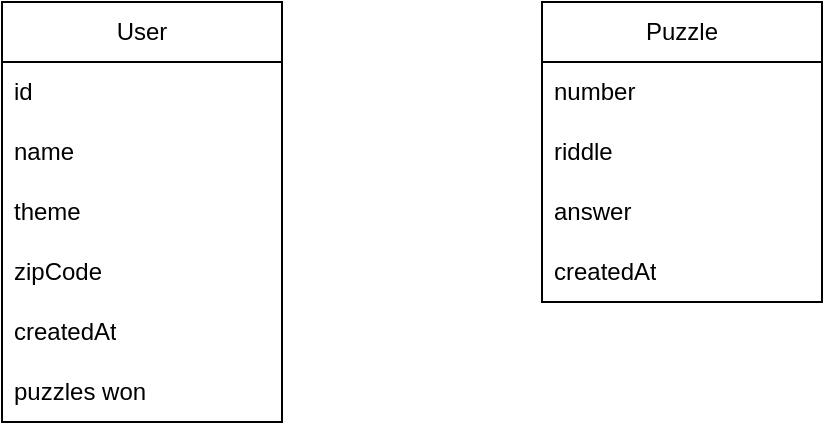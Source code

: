 <mxfile version="24.7.8">
  <diagram name="Page-1" id="5eGNZAKdhPNmn6Tm9SX4">
    <mxGraphModel dx="1114" dy="727" grid="1" gridSize="10" guides="1" tooltips="1" connect="1" arrows="1" fold="1" page="1" pageScale="1" pageWidth="850" pageHeight="1100" math="0" shadow="0">
      <root>
        <mxCell id="0" />
        <mxCell id="1" parent="0" />
        <mxCell id="myazIh6FmM76Xe0rePEH-2" value="User" style="swimlane;fontStyle=0;childLayout=stackLayout;horizontal=1;startSize=30;horizontalStack=0;resizeParent=1;resizeParentMax=0;resizeLast=0;collapsible=1;marginBottom=0;whiteSpace=wrap;html=1;" vertex="1" parent="1">
          <mxGeometry x="200" y="100" width="140" height="210" as="geometry" />
        </mxCell>
        <mxCell id="myazIh6FmM76Xe0rePEH-3" value="id" style="text;strokeColor=none;fillColor=none;align=left;verticalAlign=middle;spacingLeft=4;spacingRight=4;overflow=hidden;points=[[0,0.5],[1,0.5]];portConstraint=eastwest;rotatable=0;whiteSpace=wrap;html=1;" vertex="1" parent="myazIh6FmM76Xe0rePEH-2">
          <mxGeometry y="30" width="140" height="30" as="geometry" />
        </mxCell>
        <mxCell id="myazIh6FmM76Xe0rePEH-4" value="name" style="text;strokeColor=none;fillColor=none;align=left;verticalAlign=middle;spacingLeft=4;spacingRight=4;overflow=hidden;points=[[0,0.5],[1,0.5]];portConstraint=eastwest;rotatable=0;whiteSpace=wrap;html=1;" vertex="1" parent="myazIh6FmM76Xe0rePEH-2">
          <mxGeometry y="60" width="140" height="30" as="geometry" />
        </mxCell>
        <mxCell id="myazIh6FmM76Xe0rePEH-5" value="theme" style="text;strokeColor=none;fillColor=none;align=left;verticalAlign=middle;spacingLeft=4;spacingRight=4;overflow=hidden;points=[[0,0.5],[1,0.5]];portConstraint=eastwest;rotatable=0;whiteSpace=wrap;html=1;" vertex="1" parent="myazIh6FmM76Xe0rePEH-2">
          <mxGeometry y="90" width="140" height="30" as="geometry" />
        </mxCell>
        <mxCell id="myazIh6FmM76Xe0rePEH-6" value="zipCode" style="text;strokeColor=none;fillColor=none;align=left;verticalAlign=middle;spacingLeft=4;spacingRight=4;overflow=hidden;points=[[0,0.5],[1,0.5]];portConstraint=eastwest;rotatable=0;whiteSpace=wrap;html=1;" vertex="1" parent="myazIh6FmM76Xe0rePEH-2">
          <mxGeometry y="120" width="140" height="30" as="geometry" />
        </mxCell>
        <mxCell id="myazIh6FmM76Xe0rePEH-7" value="createdAt" style="text;strokeColor=none;fillColor=none;align=left;verticalAlign=middle;spacingLeft=4;spacingRight=4;overflow=hidden;points=[[0,0.5],[1,0.5]];portConstraint=eastwest;rotatable=0;whiteSpace=wrap;html=1;" vertex="1" parent="myazIh6FmM76Xe0rePEH-2">
          <mxGeometry y="150" width="140" height="30" as="geometry" />
        </mxCell>
        <mxCell id="myazIh6FmM76Xe0rePEH-8" value="puzzles won" style="text;strokeColor=none;fillColor=none;align=left;verticalAlign=middle;spacingLeft=4;spacingRight=4;overflow=hidden;points=[[0,0.5],[1,0.5]];portConstraint=eastwest;rotatable=0;whiteSpace=wrap;html=1;" vertex="1" parent="myazIh6FmM76Xe0rePEH-2">
          <mxGeometry y="180" width="140" height="30" as="geometry" />
        </mxCell>
        <mxCell id="myazIh6FmM76Xe0rePEH-9" value="Puzzle" style="swimlane;fontStyle=0;childLayout=stackLayout;horizontal=1;startSize=30;horizontalStack=0;resizeParent=1;resizeParentMax=0;resizeLast=0;collapsible=1;marginBottom=0;whiteSpace=wrap;html=1;" vertex="1" parent="1">
          <mxGeometry x="470" y="100" width="140" height="150" as="geometry" />
        </mxCell>
        <mxCell id="myazIh6FmM76Xe0rePEH-10" value="number" style="text;strokeColor=none;fillColor=none;align=left;verticalAlign=middle;spacingLeft=4;spacingRight=4;overflow=hidden;points=[[0,0.5],[1,0.5]];portConstraint=eastwest;rotatable=0;whiteSpace=wrap;html=1;" vertex="1" parent="myazIh6FmM76Xe0rePEH-9">
          <mxGeometry y="30" width="140" height="30" as="geometry" />
        </mxCell>
        <mxCell id="myazIh6FmM76Xe0rePEH-11" value="riddle" style="text;strokeColor=none;fillColor=none;align=left;verticalAlign=middle;spacingLeft=4;spacingRight=4;overflow=hidden;points=[[0,0.5],[1,0.5]];portConstraint=eastwest;rotatable=0;whiteSpace=wrap;html=1;" vertex="1" parent="myazIh6FmM76Xe0rePEH-9">
          <mxGeometry y="60" width="140" height="30" as="geometry" />
        </mxCell>
        <mxCell id="myazIh6FmM76Xe0rePEH-12" value="answer" style="text;strokeColor=none;fillColor=none;align=left;verticalAlign=middle;spacingLeft=4;spacingRight=4;overflow=hidden;points=[[0,0.5],[1,0.5]];portConstraint=eastwest;rotatable=0;whiteSpace=wrap;html=1;" vertex="1" parent="myazIh6FmM76Xe0rePEH-9">
          <mxGeometry y="90" width="140" height="30" as="geometry" />
        </mxCell>
        <mxCell id="myazIh6FmM76Xe0rePEH-13" value="createdAt" style="text;strokeColor=none;fillColor=none;align=left;verticalAlign=middle;spacingLeft=4;spacingRight=4;overflow=hidden;points=[[0,0.5],[1,0.5]];portConstraint=eastwest;rotatable=0;whiteSpace=wrap;html=1;" vertex="1" parent="myazIh6FmM76Xe0rePEH-9">
          <mxGeometry y="120" width="140" height="30" as="geometry" />
        </mxCell>
      </root>
    </mxGraphModel>
  </diagram>
</mxfile>
